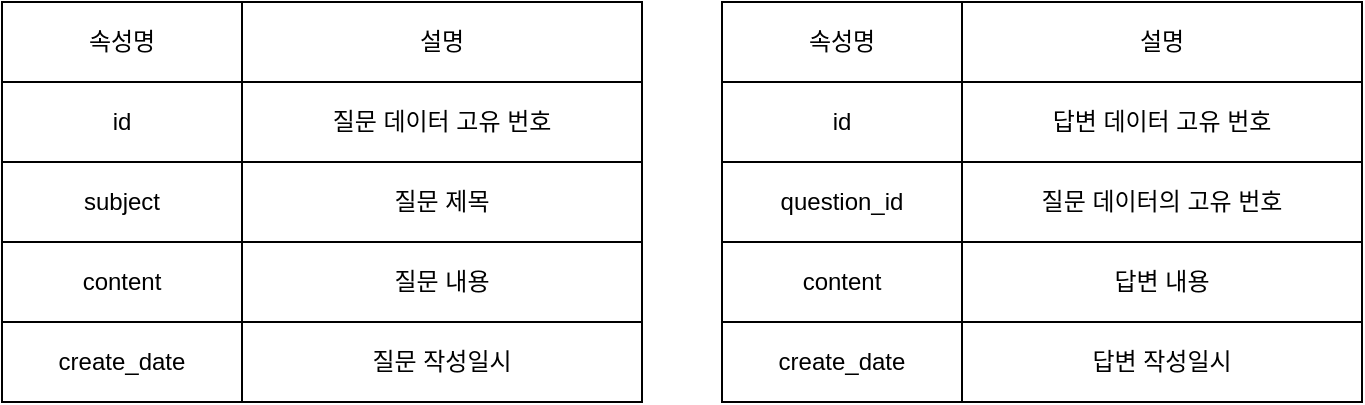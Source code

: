 <mxfile version="13.7.9" type="device"><diagram id="G22RQXAfT_LOUtj77_aW" name="페이지-1"><mxGraphModel dx="813" dy="470" grid="0" gridSize="10" guides="1" tooltips="1" connect="1" arrows="1" fold="1" page="1" pageScale="1" pageWidth="10000" pageHeight="10000" math="0" shadow="0"><root><mxCell id="0"/><mxCell id="1" parent="0"/><mxCell id="oCLHC5SKZNzfsr55eHLm-1" value="속성명" style="rounded=0;whiteSpace=wrap;html=1;" vertex="1" parent="1"><mxGeometry x="640" y="360" width="120" height="40" as="geometry"/></mxCell><mxCell id="oCLHC5SKZNzfsr55eHLm-2" value="설명" style="rounded=0;whiteSpace=wrap;html=1;" vertex="1" parent="1"><mxGeometry x="760" y="360" width="200" height="40" as="geometry"/></mxCell><mxCell id="oCLHC5SKZNzfsr55eHLm-3" value="id" style="rounded=0;whiteSpace=wrap;html=1;" vertex="1" parent="1"><mxGeometry x="640" y="400" width="120" height="40" as="geometry"/></mxCell><mxCell id="oCLHC5SKZNzfsr55eHLm-4" value="subject" style="rounded=0;whiteSpace=wrap;html=1;" vertex="1" parent="1"><mxGeometry x="640" y="440" width="120" height="40" as="geometry"/></mxCell><mxCell id="oCLHC5SKZNzfsr55eHLm-5" value="content" style="rounded=0;whiteSpace=wrap;html=1;" vertex="1" parent="1"><mxGeometry x="640" y="480" width="120" height="40" as="geometry"/></mxCell><mxCell id="oCLHC5SKZNzfsr55eHLm-6" value="create_date" style="rounded=0;whiteSpace=wrap;html=1;" vertex="1" parent="1"><mxGeometry x="640" y="520" width="120" height="40" as="geometry"/></mxCell><mxCell id="oCLHC5SKZNzfsr55eHLm-10" value="질문 데이터 고유 번호" style="rounded=0;whiteSpace=wrap;html=1;" vertex="1" parent="1"><mxGeometry x="760" y="400" width="200" height="40" as="geometry"/></mxCell><mxCell id="oCLHC5SKZNzfsr55eHLm-11" value="질문 제목" style="rounded=0;whiteSpace=wrap;html=1;" vertex="1" parent="1"><mxGeometry x="760" y="440" width="200" height="40" as="geometry"/></mxCell><mxCell id="oCLHC5SKZNzfsr55eHLm-12" value="질문 내용" style="rounded=0;whiteSpace=wrap;html=1;" vertex="1" parent="1"><mxGeometry x="760" y="480" width="200" height="40" as="geometry"/></mxCell><mxCell id="oCLHC5SKZNzfsr55eHLm-13" value="질문 작성일시" style="rounded=0;whiteSpace=wrap;html=1;" vertex="1" parent="1"><mxGeometry x="760" y="520" width="200" height="40" as="geometry"/></mxCell><mxCell id="oCLHC5SKZNzfsr55eHLm-15" value="속성명" style="rounded=0;whiteSpace=wrap;html=1;" vertex="1" parent="1"><mxGeometry x="1000" y="360" width="120" height="40" as="geometry"/></mxCell><mxCell id="oCLHC5SKZNzfsr55eHLm-16" value="설명" style="rounded=0;whiteSpace=wrap;html=1;" vertex="1" parent="1"><mxGeometry x="1120" y="360" width="200" height="40" as="geometry"/></mxCell><mxCell id="oCLHC5SKZNzfsr55eHLm-25" value="id" style="rounded=0;whiteSpace=wrap;html=1;" vertex="1" parent="1"><mxGeometry x="1000" y="400" width="120" height="40" as="geometry"/></mxCell><mxCell id="oCLHC5SKZNzfsr55eHLm-26" value="question_id" style="rounded=0;whiteSpace=wrap;html=1;" vertex="1" parent="1"><mxGeometry x="1000" y="440" width="120" height="40" as="geometry"/></mxCell><mxCell id="oCLHC5SKZNzfsr55eHLm-27" value="content" style="rounded=0;whiteSpace=wrap;html=1;" vertex="1" parent="1"><mxGeometry x="1000" y="480" width="120" height="40" as="geometry"/></mxCell><mxCell id="oCLHC5SKZNzfsr55eHLm-28" value="create_date" style="rounded=0;whiteSpace=wrap;html=1;" vertex="1" parent="1"><mxGeometry x="1000" y="520" width="120" height="40" as="geometry"/></mxCell><mxCell id="oCLHC5SKZNzfsr55eHLm-29" value="답변 데이터 고유 번호" style="rounded=0;whiteSpace=wrap;html=1;" vertex="1" parent="1"><mxGeometry x="1120" y="400" width="200" height="40" as="geometry"/></mxCell><mxCell id="oCLHC5SKZNzfsr55eHLm-30" value="질문 데이터의 고유 번호" style="rounded=0;whiteSpace=wrap;html=1;" vertex="1" parent="1"><mxGeometry x="1120" y="440" width="200" height="40" as="geometry"/></mxCell><mxCell id="oCLHC5SKZNzfsr55eHLm-31" value="답변 내용" style="rounded=0;whiteSpace=wrap;html=1;" vertex="1" parent="1"><mxGeometry x="1120" y="480" width="200" height="40" as="geometry"/></mxCell><mxCell id="oCLHC5SKZNzfsr55eHLm-32" value="답변 작성일시" style="rounded=0;whiteSpace=wrap;html=1;" vertex="1" parent="1"><mxGeometry x="1120" y="520" width="200" height="40" as="geometry"/></mxCell></root></mxGraphModel></diagram></mxfile>